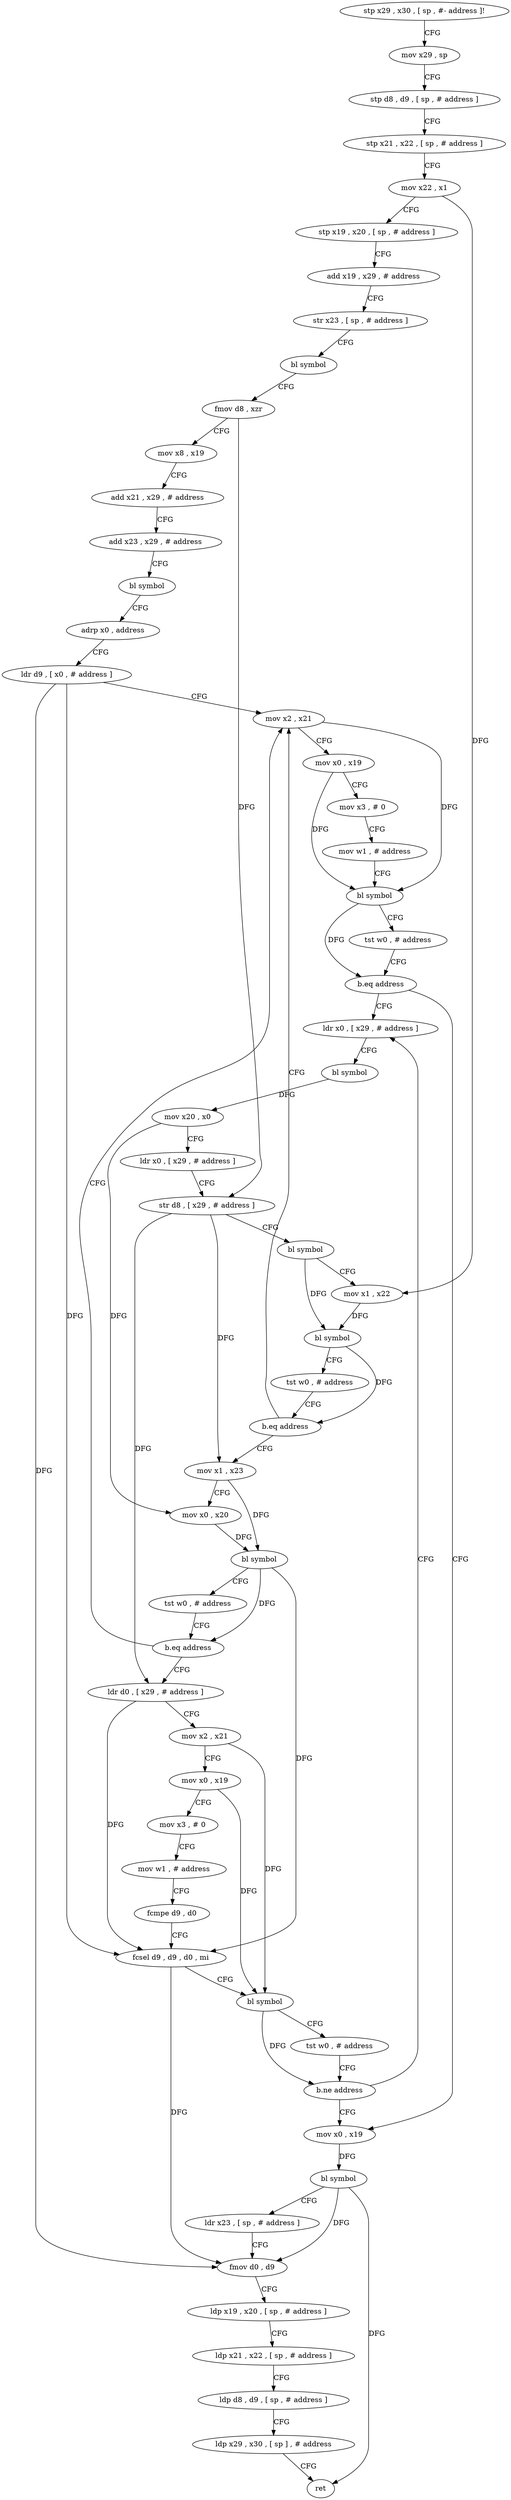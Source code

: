 digraph "func" {
"147072" [label = "stp x29 , x30 , [ sp , #- address ]!" ]
"147076" [label = "mov x29 , sp" ]
"147080" [label = "stp d8 , d9 , [ sp , # address ]" ]
"147084" [label = "stp x21 , x22 , [ sp , # address ]" ]
"147088" [label = "mov x22 , x1" ]
"147092" [label = "stp x19 , x20 , [ sp , # address ]" ]
"147096" [label = "add x19 , x29 , # address" ]
"147100" [label = "str x23 , [ sp , # address ]" ]
"147104" [label = "bl symbol" ]
"147108" [label = "fmov d8 , xzr" ]
"147112" [label = "mov x8 , x19" ]
"147116" [label = "add x21 , x29 , # address" ]
"147120" [label = "add x23 , x29 , # address" ]
"147124" [label = "bl symbol" ]
"147128" [label = "adrp x0 , address" ]
"147132" [label = "ldr d9 , [ x0 , # address ]" ]
"147136" [label = "mov x2 , x21" ]
"147264" [label = "mov x0 , x19" ]
"147268" [label = "bl symbol" ]
"147272" [label = "ldr x23 , [ sp , # address ]" ]
"147276" [label = "fmov d0 , d9" ]
"147280" [label = "ldp x19 , x20 , [ sp , # address ]" ]
"147284" [label = "ldp x21 , x22 , [ sp , # address ]" ]
"147288" [label = "ldp d8 , d9 , [ sp , # address ]" ]
"147292" [label = "ldp x29 , x30 , [ sp ] , # address" ]
"147296" [label = "ret" ]
"147164" [label = "ldr x0 , [ x29 , # address ]" ]
"147168" [label = "bl symbol" ]
"147172" [label = "mov x20 , x0" ]
"147176" [label = "ldr x0 , [ x29 , # address ]" ]
"147180" [label = "str d8 , [ x29 , # address ]" ]
"147184" [label = "bl symbol" ]
"147188" [label = "mov x1 , x22" ]
"147192" [label = "bl symbol" ]
"147196" [label = "tst w0 , # address" ]
"147200" [label = "b.eq address" ]
"147204" [label = "mov x1 , x23" ]
"147140" [label = "mov x0 , x19" ]
"147144" [label = "mov x3 , # 0" ]
"147148" [label = "mov w1 , # address" ]
"147152" [label = "bl symbol" ]
"147156" [label = "tst w0 , # address" ]
"147160" [label = "b.eq address" ]
"147208" [label = "mov x0 , x20" ]
"147212" [label = "bl symbol" ]
"147216" [label = "tst w0 , # address" ]
"147220" [label = "b.eq address" ]
"147224" [label = "ldr d0 , [ x29 , # address ]" ]
"147228" [label = "mov x2 , x21" ]
"147232" [label = "mov x0 , x19" ]
"147236" [label = "mov x3 , # 0" ]
"147240" [label = "mov w1 , # address" ]
"147244" [label = "fcmpe d9 , d0" ]
"147248" [label = "fcsel d9 , d9 , d0 , mi" ]
"147252" [label = "bl symbol" ]
"147256" [label = "tst w0 , # address" ]
"147260" [label = "b.ne address" ]
"147072" -> "147076" [ label = "CFG" ]
"147076" -> "147080" [ label = "CFG" ]
"147080" -> "147084" [ label = "CFG" ]
"147084" -> "147088" [ label = "CFG" ]
"147088" -> "147092" [ label = "CFG" ]
"147088" -> "147188" [ label = "DFG" ]
"147092" -> "147096" [ label = "CFG" ]
"147096" -> "147100" [ label = "CFG" ]
"147100" -> "147104" [ label = "CFG" ]
"147104" -> "147108" [ label = "CFG" ]
"147108" -> "147112" [ label = "CFG" ]
"147108" -> "147180" [ label = "DFG" ]
"147112" -> "147116" [ label = "CFG" ]
"147116" -> "147120" [ label = "CFG" ]
"147120" -> "147124" [ label = "CFG" ]
"147124" -> "147128" [ label = "CFG" ]
"147128" -> "147132" [ label = "CFG" ]
"147132" -> "147136" [ label = "CFG" ]
"147132" -> "147276" [ label = "DFG" ]
"147132" -> "147248" [ label = "DFG" ]
"147136" -> "147140" [ label = "CFG" ]
"147136" -> "147152" [ label = "DFG" ]
"147264" -> "147268" [ label = "DFG" ]
"147268" -> "147272" [ label = "CFG" ]
"147268" -> "147296" [ label = "DFG" ]
"147268" -> "147276" [ label = "DFG" ]
"147272" -> "147276" [ label = "CFG" ]
"147276" -> "147280" [ label = "CFG" ]
"147280" -> "147284" [ label = "CFG" ]
"147284" -> "147288" [ label = "CFG" ]
"147288" -> "147292" [ label = "CFG" ]
"147292" -> "147296" [ label = "CFG" ]
"147164" -> "147168" [ label = "CFG" ]
"147168" -> "147172" [ label = "DFG" ]
"147172" -> "147176" [ label = "CFG" ]
"147172" -> "147208" [ label = "DFG" ]
"147176" -> "147180" [ label = "CFG" ]
"147180" -> "147184" [ label = "CFG" ]
"147180" -> "147224" [ label = "DFG" ]
"147180" -> "147204" [ label = "DFG" ]
"147184" -> "147188" [ label = "CFG" ]
"147184" -> "147192" [ label = "DFG" ]
"147188" -> "147192" [ label = "DFG" ]
"147192" -> "147196" [ label = "CFG" ]
"147192" -> "147200" [ label = "DFG" ]
"147196" -> "147200" [ label = "CFG" ]
"147200" -> "147136" [ label = "CFG" ]
"147200" -> "147204" [ label = "CFG" ]
"147204" -> "147208" [ label = "CFG" ]
"147204" -> "147212" [ label = "DFG" ]
"147140" -> "147144" [ label = "CFG" ]
"147140" -> "147152" [ label = "DFG" ]
"147144" -> "147148" [ label = "CFG" ]
"147148" -> "147152" [ label = "CFG" ]
"147152" -> "147156" [ label = "CFG" ]
"147152" -> "147160" [ label = "DFG" ]
"147156" -> "147160" [ label = "CFG" ]
"147160" -> "147264" [ label = "CFG" ]
"147160" -> "147164" [ label = "CFG" ]
"147208" -> "147212" [ label = "DFG" ]
"147212" -> "147216" [ label = "CFG" ]
"147212" -> "147220" [ label = "DFG" ]
"147212" -> "147248" [ label = "DFG" ]
"147216" -> "147220" [ label = "CFG" ]
"147220" -> "147136" [ label = "CFG" ]
"147220" -> "147224" [ label = "CFG" ]
"147224" -> "147228" [ label = "CFG" ]
"147224" -> "147248" [ label = "DFG" ]
"147228" -> "147232" [ label = "CFG" ]
"147228" -> "147252" [ label = "DFG" ]
"147232" -> "147236" [ label = "CFG" ]
"147232" -> "147252" [ label = "DFG" ]
"147236" -> "147240" [ label = "CFG" ]
"147240" -> "147244" [ label = "CFG" ]
"147244" -> "147248" [ label = "CFG" ]
"147248" -> "147252" [ label = "CFG" ]
"147248" -> "147276" [ label = "DFG" ]
"147252" -> "147256" [ label = "CFG" ]
"147252" -> "147260" [ label = "DFG" ]
"147256" -> "147260" [ label = "CFG" ]
"147260" -> "147164" [ label = "CFG" ]
"147260" -> "147264" [ label = "CFG" ]
}
